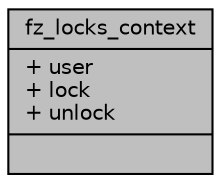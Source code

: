 digraph "fz_locks_context"
{
 // LATEX_PDF_SIZE
  edge [fontname="Helvetica",fontsize="10",labelfontname="Helvetica",labelfontsize="10"];
  node [fontname="Helvetica",fontsize="10",shape=record];
  Node1 [label="{fz_locks_context\n|+ user\l+ lock\l+ unlock\l|}",height=0.2,width=0.4,color="black", fillcolor="grey75", style="filled", fontcolor="black",tooltip=" "];
}
